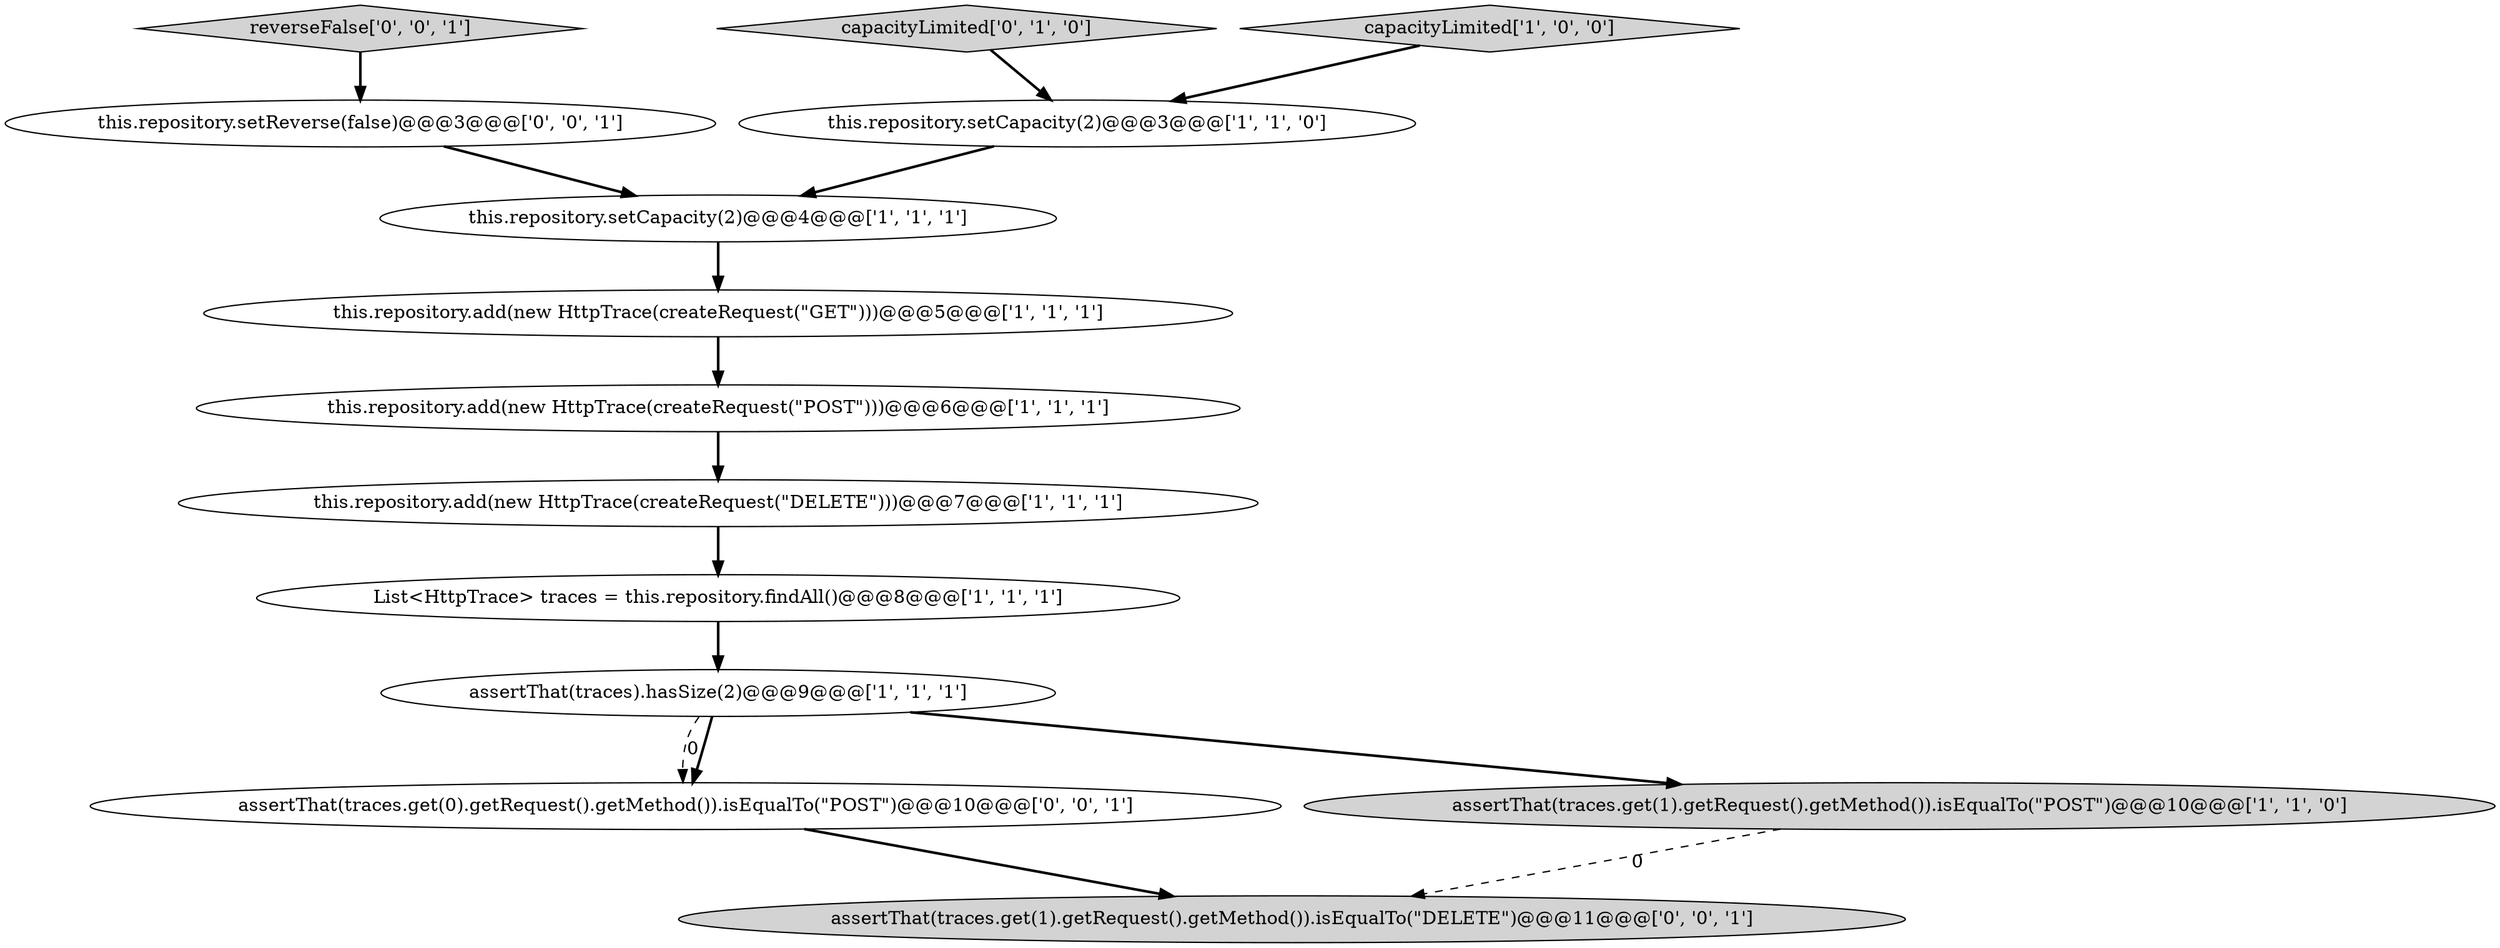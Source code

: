 digraph {
0 [style = filled, label = "this.repository.setCapacity(2)@@@3@@@['1', '1', '0']", fillcolor = white, shape = ellipse image = "AAA0AAABBB1BBB"];
6 [style = filled, label = "this.repository.add(new HttpTrace(createRequest(\"POST\")))@@@6@@@['1', '1', '1']", fillcolor = white, shape = ellipse image = "AAA0AAABBB1BBB"];
11 [style = filled, label = "this.repository.setReverse(false)@@@3@@@['0', '0', '1']", fillcolor = white, shape = ellipse image = "AAA0AAABBB3BBB"];
3 [style = filled, label = "this.repository.setCapacity(2)@@@4@@@['1', '1', '1']", fillcolor = white, shape = ellipse image = "AAA0AAABBB1BBB"];
5 [style = filled, label = "List<HttpTrace> traces = this.repository.findAll()@@@8@@@['1', '1', '1']", fillcolor = white, shape = ellipse image = "AAA0AAABBB1BBB"];
13 [style = filled, label = "assertThat(traces.get(0).getRequest().getMethod()).isEqualTo(\"POST\")@@@10@@@['0', '0', '1']", fillcolor = white, shape = ellipse image = "AAA0AAABBB3BBB"];
8 [style = filled, label = "assertThat(traces.get(1).getRequest().getMethod()).isEqualTo(\"POST\")@@@10@@@['1', '1', '0']", fillcolor = lightgray, shape = ellipse image = "AAA0AAABBB1BBB"];
2 [style = filled, label = "this.repository.add(new HttpTrace(createRequest(\"GET\")))@@@5@@@['1', '1', '1']", fillcolor = white, shape = ellipse image = "AAA0AAABBB1BBB"];
4 [style = filled, label = "assertThat(traces).hasSize(2)@@@9@@@['1', '1', '1']", fillcolor = white, shape = ellipse image = "AAA0AAABBB1BBB"];
7 [style = filled, label = "this.repository.add(new HttpTrace(createRequest(\"DELETE\")))@@@7@@@['1', '1', '1']", fillcolor = white, shape = ellipse image = "AAA0AAABBB1BBB"];
12 [style = filled, label = "assertThat(traces.get(1).getRequest().getMethod()).isEqualTo(\"DELETE\")@@@11@@@['0', '0', '1']", fillcolor = lightgray, shape = ellipse image = "AAA0AAABBB3BBB"];
9 [style = filled, label = "capacityLimited['0', '1', '0']", fillcolor = lightgray, shape = diamond image = "AAA0AAABBB2BBB"];
10 [style = filled, label = "reverseFalse['0', '0', '1']", fillcolor = lightgray, shape = diamond image = "AAA0AAABBB3BBB"];
1 [style = filled, label = "capacityLimited['1', '0', '0']", fillcolor = lightgray, shape = diamond image = "AAA0AAABBB1BBB"];
0->3 [style = bold, label=""];
4->8 [style = bold, label=""];
8->12 [style = dashed, label="0"];
7->5 [style = bold, label=""];
13->12 [style = bold, label=""];
1->0 [style = bold, label=""];
9->0 [style = bold, label=""];
6->7 [style = bold, label=""];
3->2 [style = bold, label=""];
4->13 [style = dashed, label="0"];
11->3 [style = bold, label=""];
2->6 [style = bold, label=""];
5->4 [style = bold, label=""];
4->13 [style = bold, label=""];
10->11 [style = bold, label=""];
}
